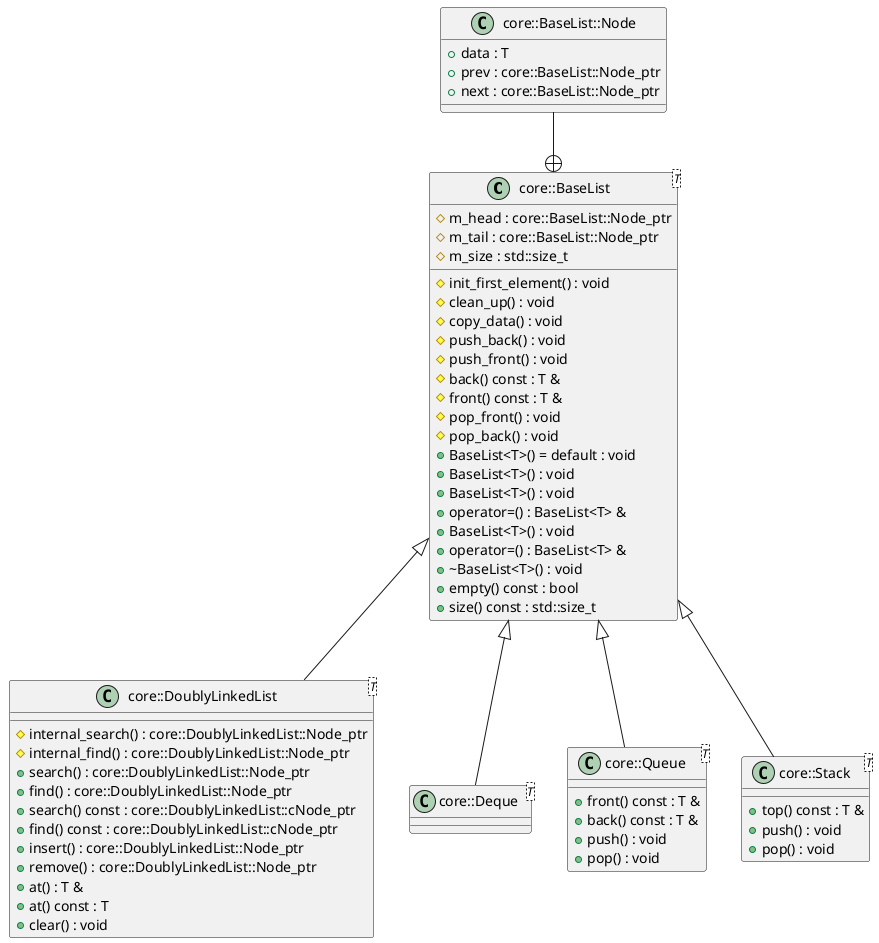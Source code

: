 @startuml
class "core::BaseList<T>" as C_0001210299381800214398
class C_0001210299381800214398 {
#init_first_element() : void
#clean_up() : void
#copy_data() : void
#push_back() : void
#push_front() : void
#back() const : T &
#front() const : T &
#pop_front() : void
#pop_back() : void
+BaseList<T>() = default : void
+BaseList<T>() : void
+BaseList<T>() : void
+operator=() : BaseList<T> &
+BaseList<T>() : void
+operator=() : BaseList<T> &
+~BaseList<T>() : void
+empty() const : bool
+size() const : std::size_t
#m_head : core::BaseList::Node_ptr
#m_tail : core::BaseList::Node_ptr
#m_size : std::size_t
}
class "core::BaseList::Node" as C_0001587911644946356933
class C_0001587911644946356933 {
+data : T
+prev : core::BaseList::Node_ptr
+next : core::BaseList::Node_ptr
}
class "core::DoublyLinkedList<T>" as C_0001119460634631637164
class C_0001119460634631637164 {
#internal_search() : core::DoublyLinkedList::Node_ptr
#internal_find() : core::DoublyLinkedList::Node_ptr
+search() : core::DoublyLinkedList::Node_ptr
+find() : core::DoublyLinkedList::Node_ptr
+search() const : core::DoublyLinkedList::cNode_ptr
+find() const : core::DoublyLinkedList::cNode_ptr
+insert() : core::DoublyLinkedList::Node_ptr
+remove() : core::DoublyLinkedList::Node_ptr
+at() : T &
+at() const : T
+clear() : void
}
class "core::Deque<T>" as C_0000733147301305978309
class C_0000733147301305978309 {
}
class "core::Queue<T>" as C_0000416676988419608080
class C_0000416676988419608080 {
+front() const : T &
+back() const : T &
+push() : void
+pop() : void
}
class "core::Stack<T>" as C_0001172801259125092779
class C_0001172801259125092779 {
+top() const : T &
+push() : void
+pop() : void
}
C_0001587911644946356933 --+ C_0001210299381800214398
C_0001210299381800214398 <|-- C_0001119460634631637164
C_0001210299381800214398 <|-- C_0000733147301305978309
C_0001210299381800214398 <|-- C_0000416676988419608080
C_0001210299381800214398 <|-- C_0001172801259125092779

'Generated with clang-uml, version 0.3.4
'LLVM version Ubuntu clang version 15.0.7
@enduml
